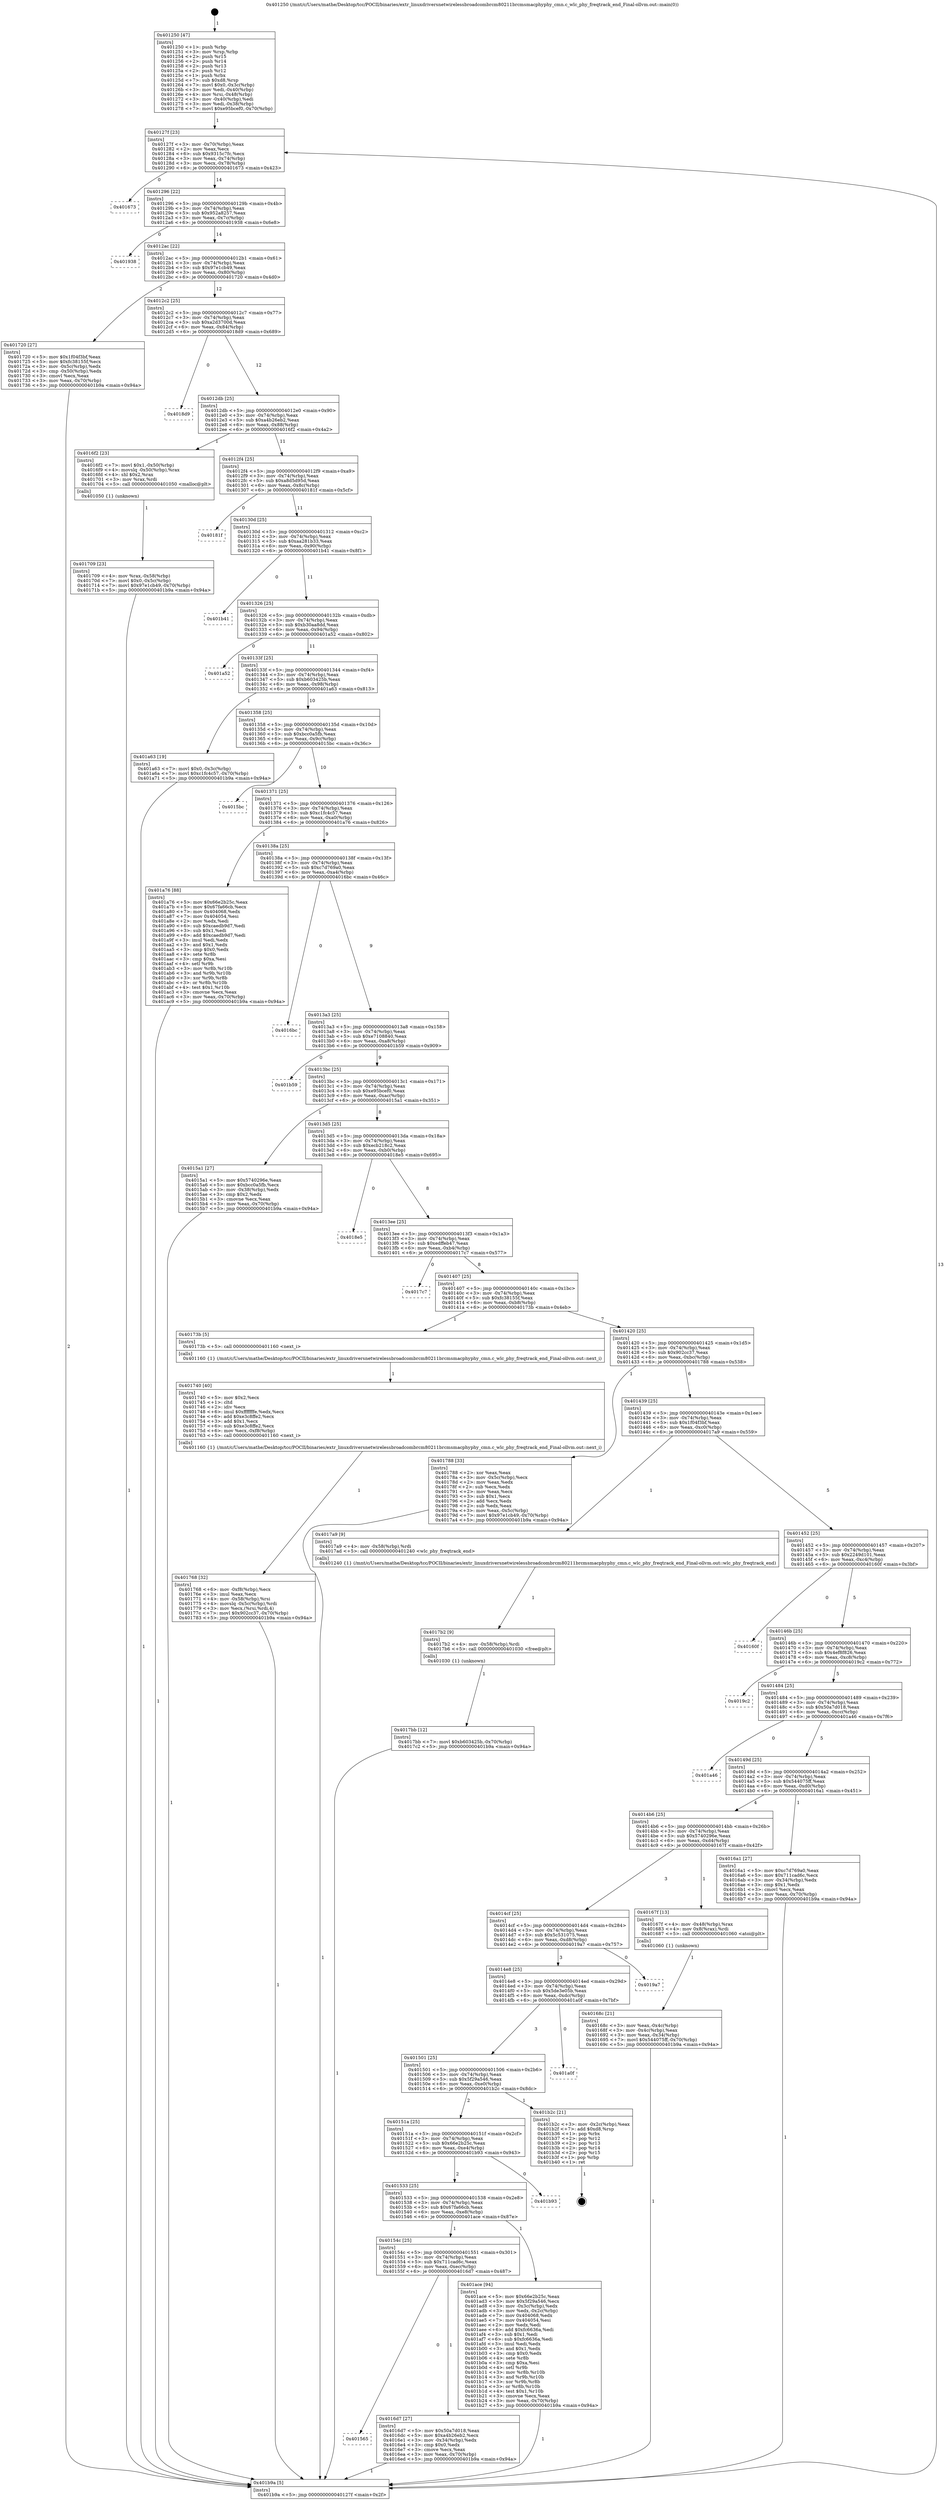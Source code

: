 digraph "0x401250" {
  label = "0x401250 (/mnt/c/Users/mathe/Desktop/tcc/POCII/binaries/extr_linuxdriversnetwirelessbroadcombrcm80211brcmsmacphyphy_cmn.c_wlc_phy_freqtrack_end_Final-ollvm.out::main(0))"
  labelloc = "t"
  node[shape=record]

  Entry [label="",width=0.3,height=0.3,shape=circle,fillcolor=black,style=filled]
  "0x40127f" [label="{
     0x40127f [23]\l
     | [instrs]\l
     &nbsp;&nbsp;0x40127f \<+3\>: mov -0x70(%rbp),%eax\l
     &nbsp;&nbsp;0x401282 \<+2\>: mov %eax,%ecx\l
     &nbsp;&nbsp;0x401284 \<+6\>: sub $0x9315c7fc,%ecx\l
     &nbsp;&nbsp;0x40128a \<+3\>: mov %eax,-0x74(%rbp)\l
     &nbsp;&nbsp;0x40128d \<+3\>: mov %ecx,-0x78(%rbp)\l
     &nbsp;&nbsp;0x401290 \<+6\>: je 0000000000401673 \<main+0x423\>\l
  }"]
  "0x401673" [label="{
     0x401673\l
  }", style=dashed]
  "0x401296" [label="{
     0x401296 [22]\l
     | [instrs]\l
     &nbsp;&nbsp;0x401296 \<+5\>: jmp 000000000040129b \<main+0x4b\>\l
     &nbsp;&nbsp;0x40129b \<+3\>: mov -0x74(%rbp),%eax\l
     &nbsp;&nbsp;0x40129e \<+5\>: sub $0x952a8257,%eax\l
     &nbsp;&nbsp;0x4012a3 \<+3\>: mov %eax,-0x7c(%rbp)\l
     &nbsp;&nbsp;0x4012a6 \<+6\>: je 0000000000401938 \<main+0x6e8\>\l
  }"]
  Exit [label="",width=0.3,height=0.3,shape=circle,fillcolor=black,style=filled,peripheries=2]
  "0x401938" [label="{
     0x401938\l
  }", style=dashed]
  "0x4012ac" [label="{
     0x4012ac [22]\l
     | [instrs]\l
     &nbsp;&nbsp;0x4012ac \<+5\>: jmp 00000000004012b1 \<main+0x61\>\l
     &nbsp;&nbsp;0x4012b1 \<+3\>: mov -0x74(%rbp),%eax\l
     &nbsp;&nbsp;0x4012b4 \<+5\>: sub $0x97e1cb49,%eax\l
     &nbsp;&nbsp;0x4012b9 \<+3\>: mov %eax,-0x80(%rbp)\l
     &nbsp;&nbsp;0x4012bc \<+6\>: je 0000000000401720 \<main+0x4d0\>\l
  }"]
  "0x4017bb" [label="{
     0x4017bb [12]\l
     | [instrs]\l
     &nbsp;&nbsp;0x4017bb \<+7\>: movl $0xb603425b,-0x70(%rbp)\l
     &nbsp;&nbsp;0x4017c2 \<+5\>: jmp 0000000000401b9a \<main+0x94a\>\l
  }"]
  "0x401720" [label="{
     0x401720 [27]\l
     | [instrs]\l
     &nbsp;&nbsp;0x401720 \<+5\>: mov $0x1f04f3bf,%eax\l
     &nbsp;&nbsp;0x401725 \<+5\>: mov $0xfc38155f,%ecx\l
     &nbsp;&nbsp;0x40172a \<+3\>: mov -0x5c(%rbp),%edx\l
     &nbsp;&nbsp;0x40172d \<+3\>: cmp -0x50(%rbp),%edx\l
     &nbsp;&nbsp;0x401730 \<+3\>: cmovl %ecx,%eax\l
     &nbsp;&nbsp;0x401733 \<+3\>: mov %eax,-0x70(%rbp)\l
     &nbsp;&nbsp;0x401736 \<+5\>: jmp 0000000000401b9a \<main+0x94a\>\l
  }"]
  "0x4012c2" [label="{
     0x4012c2 [25]\l
     | [instrs]\l
     &nbsp;&nbsp;0x4012c2 \<+5\>: jmp 00000000004012c7 \<main+0x77\>\l
     &nbsp;&nbsp;0x4012c7 \<+3\>: mov -0x74(%rbp),%eax\l
     &nbsp;&nbsp;0x4012ca \<+5\>: sub $0xa2d3700d,%eax\l
     &nbsp;&nbsp;0x4012cf \<+6\>: mov %eax,-0x84(%rbp)\l
     &nbsp;&nbsp;0x4012d5 \<+6\>: je 00000000004018d9 \<main+0x689\>\l
  }"]
  "0x4017b2" [label="{
     0x4017b2 [9]\l
     | [instrs]\l
     &nbsp;&nbsp;0x4017b2 \<+4\>: mov -0x58(%rbp),%rdi\l
     &nbsp;&nbsp;0x4017b6 \<+5\>: call 0000000000401030 \<free@plt\>\l
     | [calls]\l
     &nbsp;&nbsp;0x401030 \{1\} (unknown)\l
  }"]
  "0x4018d9" [label="{
     0x4018d9\l
  }", style=dashed]
  "0x4012db" [label="{
     0x4012db [25]\l
     | [instrs]\l
     &nbsp;&nbsp;0x4012db \<+5\>: jmp 00000000004012e0 \<main+0x90\>\l
     &nbsp;&nbsp;0x4012e0 \<+3\>: mov -0x74(%rbp),%eax\l
     &nbsp;&nbsp;0x4012e3 \<+5\>: sub $0xa4b26eb2,%eax\l
     &nbsp;&nbsp;0x4012e8 \<+6\>: mov %eax,-0x88(%rbp)\l
     &nbsp;&nbsp;0x4012ee \<+6\>: je 00000000004016f2 \<main+0x4a2\>\l
  }"]
  "0x401768" [label="{
     0x401768 [32]\l
     | [instrs]\l
     &nbsp;&nbsp;0x401768 \<+6\>: mov -0xf8(%rbp),%ecx\l
     &nbsp;&nbsp;0x40176e \<+3\>: imul %eax,%ecx\l
     &nbsp;&nbsp;0x401771 \<+4\>: mov -0x58(%rbp),%rsi\l
     &nbsp;&nbsp;0x401775 \<+4\>: movslq -0x5c(%rbp),%rdi\l
     &nbsp;&nbsp;0x401779 \<+3\>: mov %ecx,(%rsi,%rdi,4)\l
     &nbsp;&nbsp;0x40177c \<+7\>: movl $0x902cc37,-0x70(%rbp)\l
     &nbsp;&nbsp;0x401783 \<+5\>: jmp 0000000000401b9a \<main+0x94a\>\l
  }"]
  "0x4016f2" [label="{
     0x4016f2 [23]\l
     | [instrs]\l
     &nbsp;&nbsp;0x4016f2 \<+7\>: movl $0x1,-0x50(%rbp)\l
     &nbsp;&nbsp;0x4016f9 \<+4\>: movslq -0x50(%rbp),%rax\l
     &nbsp;&nbsp;0x4016fd \<+4\>: shl $0x2,%rax\l
     &nbsp;&nbsp;0x401701 \<+3\>: mov %rax,%rdi\l
     &nbsp;&nbsp;0x401704 \<+5\>: call 0000000000401050 \<malloc@plt\>\l
     | [calls]\l
     &nbsp;&nbsp;0x401050 \{1\} (unknown)\l
  }"]
  "0x4012f4" [label="{
     0x4012f4 [25]\l
     | [instrs]\l
     &nbsp;&nbsp;0x4012f4 \<+5\>: jmp 00000000004012f9 \<main+0xa9\>\l
     &nbsp;&nbsp;0x4012f9 \<+3\>: mov -0x74(%rbp),%eax\l
     &nbsp;&nbsp;0x4012fc \<+5\>: sub $0xa8d5d95d,%eax\l
     &nbsp;&nbsp;0x401301 \<+6\>: mov %eax,-0x8c(%rbp)\l
     &nbsp;&nbsp;0x401307 \<+6\>: je 000000000040181f \<main+0x5cf\>\l
  }"]
  "0x401740" [label="{
     0x401740 [40]\l
     | [instrs]\l
     &nbsp;&nbsp;0x401740 \<+5\>: mov $0x2,%ecx\l
     &nbsp;&nbsp;0x401745 \<+1\>: cltd\l
     &nbsp;&nbsp;0x401746 \<+2\>: idiv %ecx\l
     &nbsp;&nbsp;0x401748 \<+6\>: imul $0xfffffffe,%edx,%ecx\l
     &nbsp;&nbsp;0x40174e \<+6\>: add $0xe3c8ffe2,%ecx\l
     &nbsp;&nbsp;0x401754 \<+3\>: add $0x1,%ecx\l
     &nbsp;&nbsp;0x401757 \<+6\>: sub $0xe3c8ffe2,%ecx\l
     &nbsp;&nbsp;0x40175d \<+6\>: mov %ecx,-0xf8(%rbp)\l
     &nbsp;&nbsp;0x401763 \<+5\>: call 0000000000401160 \<next_i\>\l
     | [calls]\l
     &nbsp;&nbsp;0x401160 \{1\} (/mnt/c/Users/mathe/Desktop/tcc/POCII/binaries/extr_linuxdriversnetwirelessbroadcombrcm80211brcmsmacphyphy_cmn.c_wlc_phy_freqtrack_end_Final-ollvm.out::next_i)\l
  }"]
  "0x40181f" [label="{
     0x40181f\l
  }", style=dashed]
  "0x40130d" [label="{
     0x40130d [25]\l
     | [instrs]\l
     &nbsp;&nbsp;0x40130d \<+5\>: jmp 0000000000401312 \<main+0xc2\>\l
     &nbsp;&nbsp;0x401312 \<+3\>: mov -0x74(%rbp),%eax\l
     &nbsp;&nbsp;0x401315 \<+5\>: sub $0xaa281b33,%eax\l
     &nbsp;&nbsp;0x40131a \<+6\>: mov %eax,-0x90(%rbp)\l
     &nbsp;&nbsp;0x401320 \<+6\>: je 0000000000401b41 \<main+0x8f1\>\l
  }"]
  "0x401709" [label="{
     0x401709 [23]\l
     | [instrs]\l
     &nbsp;&nbsp;0x401709 \<+4\>: mov %rax,-0x58(%rbp)\l
     &nbsp;&nbsp;0x40170d \<+7\>: movl $0x0,-0x5c(%rbp)\l
     &nbsp;&nbsp;0x401714 \<+7\>: movl $0x97e1cb49,-0x70(%rbp)\l
     &nbsp;&nbsp;0x40171b \<+5\>: jmp 0000000000401b9a \<main+0x94a\>\l
  }"]
  "0x401b41" [label="{
     0x401b41\l
  }", style=dashed]
  "0x401326" [label="{
     0x401326 [25]\l
     | [instrs]\l
     &nbsp;&nbsp;0x401326 \<+5\>: jmp 000000000040132b \<main+0xdb\>\l
     &nbsp;&nbsp;0x40132b \<+3\>: mov -0x74(%rbp),%eax\l
     &nbsp;&nbsp;0x40132e \<+5\>: sub $0xb30aa8dd,%eax\l
     &nbsp;&nbsp;0x401333 \<+6\>: mov %eax,-0x94(%rbp)\l
     &nbsp;&nbsp;0x401339 \<+6\>: je 0000000000401a52 \<main+0x802\>\l
  }"]
  "0x401565" [label="{
     0x401565\l
  }", style=dashed]
  "0x401a52" [label="{
     0x401a52\l
  }", style=dashed]
  "0x40133f" [label="{
     0x40133f [25]\l
     | [instrs]\l
     &nbsp;&nbsp;0x40133f \<+5\>: jmp 0000000000401344 \<main+0xf4\>\l
     &nbsp;&nbsp;0x401344 \<+3\>: mov -0x74(%rbp),%eax\l
     &nbsp;&nbsp;0x401347 \<+5\>: sub $0xb603425b,%eax\l
     &nbsp;&nbsp;0x40134c \<+6\>: mov %eax,-0x98(%rbp)\l
     &nbsp;&nbsp;0x401352 \<+6\>: je 0000000000401a63 \<main+0x813\>\l
  }"]
  "0x4016d7" [label="{
     0x4016d7 [27]\l
     | [instrs]\l
     &nbsp;&nbsp;0x4016d7 \<+5\>: mov $0x50a7d018,%eax\l
     &nbsp;&nbsp;0x4016dc \<+5\>: mov $0xa4b26eb2,%ecx\l
     &nbsp;&nbsp;0x4016e1 \<+3\>: mov -0x34(%rbp),%edx\l
     &nbsp;&nbsp;0x4016e4 \<+3\>: cmp $0x0,%edx\l
     &nbsp;&nbsp;0x4016e7 \<+3\>: cmove %ecx,%eax\l
     &nbsp;&nbsp;0x4016ea \<+3\>: mov %eax,-0x70(%rbp)\l
     &nbsp;&nbsp;0x4016ed \<+5\>: jmp 0000000000401b9a \<main+0x94a\>\l
  }"]
  "0x401a63" [label="{
     0x401a63 [19]\l
     | [instrs]\l
     &nbsp;&nbsp;0x401a63 \<+7\>: movl $0x0,-0x3c(%rbp)\l
     &nbsp;&nbsp;0x401a6a \<+7\>: movl $0xc1fc4c57,-0x70(%rbp)\l
     &nbsp;&nbsp;0x401a71 \<+5\>: jmp 0000000000401b9a \<main+0x94a\>\l
  }"]
  "0x401358" [label="{
     0x401358 [25]\l
     | [instrs]\l
     &nbsp;&nbsp;0x401358 \<+5\>: jmp 000000000040135d \<main+0x10d\>\l
     &nbsp;&nbsp;0x40135d \<+3\>: mov -0x74(%rbp),%eax\l
     &nbsp;&nbsp;0x401360 \<+5\>: sub $0xbcc0a5fb,%eax\l
     &nbsp;&nbsp;0x401365 \<+6\>: mov %eax,-0x9c(%rbp)\l
     &nbsp;&nbsp;0x40136b \<+6\>: je 00000000004015bc \<main+0x36c\>\l
  }"]
  "0x40154c" [label="{
     0x40154c [25]\l
     | [instrs]\l
     &nbsp;&nbsp;0x40154c \<+5\>: jmp 0000000000401551 \<main+0x301\>\l
     &nbsp;&nbsp;0x401551 \<+3\>: mov -0x74(%rbp),%eax\l
     &nbsp;&nbsp;0x401554 \<+5\>: sub $0x711cad6c,%eax\l
     &nbsp;&nbsp;0x401559 \<+6\>: mov %eax,-0xec(%rbp)\l
     &nbsp;&nbsp;0x40155f \<+6\>: je 00000000004016d7 \<main+0x487\>\l
  }"]
  "0x4015bc" [label="{
     0x4015bc\l
  }", style=dashed]
  "0x401371" [label="{
     0x401371 [25]\l
     | [instrs]\l
     &nbsp;&nbsp;0x401371 \<+5\>: jmp 0000000000401376 \<main+0x126\>\l
     &nbsp;&nbsp;0x401376 \<+3\>: mov -0x74(%rbp),%eax\l
     &nbsp;&nbsp;0x401379 \<+5\>: sub $0xc1fc4c57,%eax\l
     &nbsp;&nbsp;0x40137e \<+6\>: mov %eax,-0xa0(%rbp)\l
     &nbsp;&nbsp;0x401384 \<+6\>: je 0000000000401a76 \<main+0x826\>\l
  }"]
  "0x401ace" [label="{
     0x401ace [94]\l
     | [instrs]\l
     &nbsp;&nbsp;0x401ace \<+5\>: mov $0x66e2b25c,%eax\l
     &nbsp;&nbsp;0x401ad3 \<+5\>: mov $0x5f29a546,%ecx\l
     &nbsp;&nbsp;0x401ad8 \<+3\>: mov -0x3c(%rbp),%edx\l
     &nbsp;&nbsp;0x401adb \<+3\>: mov %edx,-0x2c(%rbp)\l
     &nbsp;&nbsp;0x401ade \<+7\>: mov 0x404068,%edx\l
     &nbsp;&nbsp;0x401ae5 \<+7\>: mov 0x404054,%esi\l
     &nbsp;&nbsp;0x401aec \<+2\>: mov %edx,%edi\l
     &nbsp;&nbsp;0x401aee \<+6\>: add $0xfc6636a,%edi\l
     &nbsp;&nbsp;0x401af4 \<+3\>: sub $0x1,%edi\l
     &nbsp;&nbsp;0x401af7 \<+6\>: sub $0xfc6636a,%edi\l
     &nbsp;&nbsp;0x401afd \<+3\>: imul %edi,%edx\l
     &nbsp;&nbsp;0x401b00 \<+3\>: and $0x1,%edx\l
     &nbsp;&nbsp;0x401b03 \<+3\>: cmp $0x0,%edx\l
     &nbsp;&nbsp;0x401b06 \<+4\>: sete %r8b\l
     &nbsp;&nbsp;0x401b0a \<+3\>: cmp $0xa,%esi\l
     &nbsp;&nbsp;0x401b0d \<+4\>: setl %r9b\l
     &nbsp;&nbsp;0x401b11 \<+3\>: mov %r8b,%r10b\l
     &nbsp;&nbsp;0x401b14 \<+3\>: and %r9b,%r10b\l
     &nbsp;&nbsp;0x401b17 \<+3\>: xor %r9b,%r8b\l
     &nbsp;&nbsp;0x401b1a \<+3\>: or %r8b,%r10b\l
     &nbsp;&nbsp;0x401b1d \<+4\>: test $0x1,%r10b\l
     &nbsp;&nbsp;0x401b21 \<+3\>: cmovne %ecx,%eax\l
     &nbsp;&nbsp;0x401b24 \<+3\>: mov %eax,-0x70(%rbp)\l
     &nbsp;&nbsp;0x401b27 \<+5\>: jmp 0000000000401b9a \<main+0x94a\>\l
  }"]
  "0x401a76" [label="{
     0x401a76 [88]\l
     | [instrs]\l
     &nbsp;&nbsp;0x401a76 \<+5\>: mov $0x66e2b25c,%eax\l
     &nbsp;&nbsp;0x401a7b \<+5\>: mov $0x67fa66cb,%ecx\l
     &nbsp;&nbsp;0x401a80 \<+7\>: mov 0x404068,%edx\l
     &nbsp;&nbsp;0x401a87 \<+7\>: mov 0x404054,%esi\l
     &nbsp;&nbsp;0x401a8e \<+2\>: mov %edx,%edi\l
     &nbsp;&nbsp;0x401a90 \<+6\>: sub $0xcaedb9d7,%edi\l
     &nbsp;&nbsp;0x401a96 \<+3\>: sub $0x1,%edi\l
     &nbsp;&nbsp;0x401a99 \<+6\>: add $0xcaedb9d7,%edi\l
     &nbsp;&nbsp;0x401a9f \<+3\>: imul %edi,%edx\l
     &nbsp;&nbsp;0x401aa2 \<+3\>: and $0x1,%edx\l
     &nbsp;&nbsp;0x401aa5 \<+3\>: cmp $0x0,%edx\l
     &nbsp;&nbsp;0x401aa8 \<+4\>: sete %r8b\l
     &nbsp;&nbsp;0x401aac \<+3\>: cmp $0xa,%esi\l
     &nbsp;&nbsp;0x401aaf \<+4\>: setl %r9b\l
     &nbsp;&nbsp;0x401ab3 \<+3\>: mov %r8b,%r10b\l
     &nbsp;&nbsp;0x401ab6 \<+3\>: and %r9b,%r10b\l
     &nbsp;&nbsp;0x401ab9 \<+3\>: xor %r9b,%r8b\l
     &nbsp;&nbsp;0x401abc \<+3\>: or %r8b,%r10b\l
     &nbsp;&nbsp;0x401abf \<+4\>: test $0x1,%r10b\l
     &nbsp;&nbsp;0x401ac3 \<+3\>: cmovne %ecx,%eax\l
     &nbsp;&nbsp;0x401ac6 \<+3\>: mov %eax,-0x70(%rbp)\l
     &nbsp;&nbsp;0x401ac9 \<+5\>: jmp 0000000000401b9a \<main+0x94a\>\l
  }"]
  "0x40138a" [label="{
     0x40138a [25]\l
     | [instrs]\l
     &nbsp;&nbsp;0x40138a \<+5\>: jmp 000000000040138f \<main+0x13f\>\l
     &nbsp;&nbsp;0x40138f \<+3\>: mov -0x74(%rbp),%eax\l
     &nbsp;&nbsp;0x401392 \<+5\>: sub $0xc7d769a0,%eax\l
     &nbsp;&nbsp;0x401397 \<+6\>: mov %eax,-0xa4(%rbp)\l
     &nbsp;&nbsp;0x40139d \<+6\>: je 00000000004016bc \<main+0x46c\>\l
  }"]
  "0x401533" [label="{
     0x401533 [25]\l
     | [instrs]\l
     &nbsp;&nbsp;0x401533 \<+5\>: jmp 0000000000401538 \<main+0x2e8\>\l
     &nbsp;&nbsp;0x401538 \<+3\>: mov -0x74(%rbp),%eax\l
     &nbsp;&nbsp;0x40153b \<+5\>: sub $0x67fa66cb,%eax\l
     &nbsp;&nbsp;0x401540 \<+6\>: mov %eax,-0xe8(%rbp)\l
     &nbsp;&nbsp;0x401546 \<+6\>: je 0000000000401ace \<main+0x87e\>\l
  }"]
  "0x4016bc" [label="{
     0x4016bc\l
  }", style=dashed]
  "0x4013a3" [label="{
     0x4013a3 [25]\l
     | [instrs]\l
     &nbsp;&nbsp;0x4013a3 \<+5\>: jmp 00000000004013a8 \<main+0x158\>\l
     &nbsp;&nbsp;0x4013a8 \<+3\>: mov -0x74(%rbp),%eax\l
     &nbsp;&nbsp;0x4013ab \<+5\>: sub $0xe7108840,%eax\l
     &nbsp;&nbsp;0x4013b0 \<+6\>: mov %eax,-0xa8(%rbp)\l
     &nbsp;&nbsp;0x4013b6 \<+6\>: je 0000000000401b59 \<main+0x909\>\l
  }"]
  "0x401b93" [label="{
     0x401b93\l
  }", style=dashed]
  "0x401b59" [label="{
     0x401b59\l
  }", style=dashed]
  "0x4013bc" [label="{
     0x4013bc [25]\l
     | [instrs]\l
     &nbsp;&nbsp;0x4013bc \<+5\>: jmp 00000000004013c1 \<main+0x171\>\l
     &nbsp;&nbsp;0x4013c1 \<+3\>: mov -0x74(%rbp),%eax\l
     &nbsp;&nbsp;0x4013c4 \<+5\>: sub $0xe95bcef0,%eax\l
     &nbsp;&nbsp;0x4013c9 \<+6\>: mov %eax,-0xac(%rbp)\l
     &nbsp;&nbsp;0x4013cf \<+6\>: je 00000000004015a1 \<main+0x351\>\l
  }"]
  "0x40151a" [label="{
     0x40151a [25]\l
     | [instrs]\l
     &nbsp;&nbsp;0x40151a \<+5\>: jmp 000000000040151f \<main+0x2cf\>\l
     &nbsp;&nbsp;0x40151f \<+3\>: mov -0x74(%rbp),%eax\l
     &nbsp;&nbsp;0x401522 \<+5\>: sub $0x66e2b25c,%eax\l
     &nbsp;&nbsp;0x401527 \<+6\>: mov %eax,-0xe4(%rbp)\l
     &nbsp;&nbsp;0x40152d \<+6\>: je 0000000000401b93 \<main+0x943\>\l
  }"]
  "0x4015a1" [label="{
     0x4015a1 [27]\l
     | [instrs]\l
     &nbsp;&nbsp;0x4015a1 \<+5\>: mov $0x5740296e,%eax\l
     &nbsp;&nbsp;0x4015a6 \<+5\>: mov $0xbcc0a5fb,%ecx\l
     &nbsp;&nbsp;0x4015ab \<+3\>: mov -0x38(%rbp),%edx\l
     &nbsp;&nbsp;0x4015ae \<+3\>: cmp $0x2,%edx\l
     &nbsp;&nbsp;0x4015b1 \<+3\>: cmovne %ecx,%eax\l
     &nbsp;&nbsp;0x4015b4 \<+3\>: mov %eax,-0x70(%rbp)\l
     &nbsp;&nbsp;0x4015b7 \<+5\>: jmp 0000000000401b9a \<main+0x94a\>\l
  }"]
  "0x4013d5" [label="{
     0x4013d5 [25]\l
     | [instrs]\l
     &nbsp;&nbsp;0x4013d5 \<+5\>: jmp 00000000004013da \<main+0x18a\>\l
     &nbsp;&nbsp;0x4013da \<+3\>: mov -0x74(%rbp),%eax\l
     &nbsp;&nbsp;0x4013dd \<+5\>: sub $0xecb218c2,%eax\l
     &nbsp;&nbsp;0x4013e2 \<+6\>: mov %eax,-0xb0(%rbp)\l
     &nbsp;&nbsp;0x4013e8 \<+6\>: je 00000000004018e5 \<main+0x695\>\l
  }"]
  "0x401b9a" [label="{
     0x401b9a [5]\l
     | [instrs]\l
     &nbsp;&nbsp;0x401b9a \<+5\>: jmp 000000000040127f \<main+0x2f\>\l
  }"]
  "0x401250" [label="{
     0x401250 [47]\l
     | [instrs]\l
     &nbsp;&nbsp;0x401250 \<+1\>: push %rbp\l
     &nbsp;&nbsp;0x401251 \<+3\>: mov %rsp,%rbp\l
     &nbsp;&nbsp;0x401254 \<+2\>: push %r15\l
     &nbsp;&nbsp;0x401256 \<+2\>: push %r14\l
     &nbsp;&nbsp;0x401258 \<+2\>: push %r13\l
     &nbsp;&nbsp;0x40125a \<+2\>: push %r12\l
     &nbsp;&nbsp;0x40125c \<+1\>: push %rbx\l
     &nbsp;&nbsp;0x40125d \<+7\>: sub $0xd8,%rsp\l
     &nbsp;&nbsp;0x401264 \<+7\>: movl $0x0,-0x3c(%rbp)\l
     &nbsp;&nbsp;0x40126b \<+3\>: mov %edi,-0x40(%rbp)\l
     &nbsp;&nbsp;0x40126e \<+4\>: mov %rsi,-0x48(%rbp)\l
     &nbsp;&nbsp;0x401272 \<+3\>: mov -0x40(%rbp),%edi\l
     &nbsp;&nbsp;0x401275 \<+3\>: mov %edi,-0x38(%rbp)\l
     &nbsp;&nbsp;0x401278 \<+7\>: movl $0xe95bcef0,-0x70(%rbp)\l
  }"]
  "0x401b2c" [label="{
     0x401b2c [21]\l
     | [instrs]\l
     &nbsp;&nbsp;0x401b2c \<+3\>: mov -0x2c(%rbp),%eax\l
     &nbsp;&nbsp;0x401b2f \<+7\>: add $0xd8,%rsp\l
     &nbsp;&nbsp;0x401b36 \<+1\>: pop %rbx\l
     &nbsp;&nbsp;0x401b37 \<+2\>: pop %r12\l
     &nbsp;&nbsp;0x401b39 \<+2\>: pop %r13\l
     &nbsp;&nbsp;0x401b3b \<+2\>: pop %r14\l
     &nbsp;&nbsp;0x401b3d \<+2\>: pop %r15\l
     &nbsp;&nbsp;0x401b3f \<+1\>: pop %rbp\l
     &nbsp;&nbsp;0x401b40 \<+1\>: ret\l
  }"]
  "0x4018e5" [label="{
     0x4018e5\l
  }", style=dashed]
  "0x4013ee" [label="{
     0x4013ee [25]\l
     | [instrs]\l
     &nbsp;&nbsp;0x4013ee \<+5\>: jmp 00000000004013f3 \<main+0x1a3\>\l
     &nbsp;&nbsp;0x4013f3 \<+3\>: mov -0x74(%rbp),%eax\l
     &nbsp;&nbsp;0x4013f6 \<+5\>: sub $0xedffeb47,%eax\l
     &nbsp;&nbsp;0x4013fb \<+6\>: mov %eax,-0xb4(%rbp)\l
     &nbsp;&nbsp;0x401401 \<+6\>: je 00000000004017c7 \<main+0x577\>\l
  }"]
  "0x401501" [label="{
     0x401501 [25]\l
     | [instrs]\l
     &nbsp;&nbsp;0x401501 \<+5\>: jmp 0000000000401506 \<main+0x2b6\>\l
     &nbsp;&nbsp;0x401506 \<+3\>: mov -0x74(%rbp),%eax\l
     &nbsp;&nbsp;0x401509 \<+5\>: sub $0x5f29a546,%eax\l
     &nbsp;&nbsp;0x40150e \<+6\>: mov %eax,-0xe0(%rbp)\l
     &nbsp;&nbsp;0x401514 \<+6\>: je 0000000000401b2c \<main+0x8dc\>\l
  }"]
  "0x4017c7" [label="{
     0x4017c7\l
  }", style=dashed]
  "0x401407" [label="{
     0x401407 [25]\l
     | [instrs]\l
     &nbsp;&nbsp;0x401407 \<+5\>: jmp 000000000040140c \<main+0x1bc\>\l
     &nbsp;&nbsp;0x40140c \<+3\>: mov -0x74(%rbp),%eax\l
     &nbsp;&nbsp;0x40140f \<+5\>: sub $0xfc38155f,%eax\l
     &nbsp;&nbsp;0x401414 \<+6\>: mov %eax,-0xb8(%rbp)\l
     &nbsp;&nbsp;0x40141a \<+6\>: je 000000000040173b \<main+0x4eb\>\l
  }"]
  "0x401a0f" [label="{
     0x401a0f\l
  }", style=dashed]
  "0x40173b" [label="{
     0x40173b [5]\l
     | [instrs]\l
     &nbsp;&nbsp;0x40173b \<+5\>: call 0000000000401160 \<next_i\>\l
     | [calls]\l
     &nbsp;&nbsp;0x401160 \{1\} (/mnt/c/Users/mathe/Desktop/tcc/POCII/binaries/extr_linuxdriversnetwirelessbroadcombrcm80211brcmsmacphyphy_cmn.c_wlc_phy_freqtrack_end_Final-ollvm.out::next_i)\l
  }"]
  "0x401420" [label="{
     0x401420 [25]\l
     | [instrs]\l
     &nbsp;&nbsp;0x401420 \<+5\>: jmp 0000000000401425 \<main+0x1d5\>\l
     &nbsp;&nbsp;0x401425 \<+3\>: mov -0x74(%rbp),%eax\l
     &nbsp;&nbsp;0x401428 \<+5\>: sub $0x902cc37,%eax\l
     &nbsp;&nbsp;0x40142d \<+6\>: mov %eax,-0xbc(%rbp)\l
     &nbsp;&nbsp;0x401433 \<+6\>: je 0000000000401788 \<main+0x538\>\l
  }"]
  "0x4014e8" [label="{
     0x4014e8 [25]\l
     | [instrs]\l
     &nbsp;&nbsp;0x4014e8 \<+5\>: jmp 00000000004014ed \<main+0x29d\>\l
     &nbsp;&nbsp;0x4014ed \<+3\>: mov -0x74(%rbp),%eax\l
     &nbsp;&nbsp;0x4014f0 \<+5\>: sub $0x5de3e05b,%eax\l
     &nbsp;&nbsp;0x4014f5 \<+6\>: mov %eax,-0xdc(%rbp)\l
     &nbsp;&nbsp;0x4014fb \<+6\>: je 0000000000401a0f \<main+0x7bf\>\l
  }"]
  "0x401788" [label="{
     0x401788 [33]\l
     | [instrs]\l
     &nbsp;&nbsp;0x401788 \<+2\>: xor %eax,%eax\l
     &nbsp;&nbsp;0x40178a \<+3\>: mov -0x5c(%rbp),%ecx\l
     &nbsp;&nbsp;0x40178d \<+2\>: mov %eax,%edx\l
     &nbsp;&nbsp;0x40178f \<+2\>: sub %ecx,%edx\l
     &nbsp;&nbsp;0x401791 \<+2\>: mov %eax,%ecx\l
     &nbsp;&nbsp;0x401793 \<+3\>: sub $0x1,%ecx\l
     &nbsp;&nbsp;0x401796 \<+2\>: add %ecx,%edx\l
     &nbsp;&nbsp;0x401798 \<+2\>: sub %edx,%eax\l
     &nbsp;&nbsp;0x40179a \<+3\>: mov %eax,-0x5c(%rbp)\l
     &nbsp;&nbsp;0x40179d \<+7\>: movl $0x97e1cb49,-0x70(%rbp)\l
     &nbsp;&nbsp;0x4017a4 \<+5\>: jmp 0000000000401b9a \<main+0x94a\>\l
  }"]
  "0x401439" [label="{
     0x401439 [25]\l
     | [instrs]\l
     &nbsp;&nbsp;0x401439 \<+5\>: jmp 000000000040143e \<main+0x1ee\>\l
     &nbsp;&nbsp;0x40143e \<+3\>: mov -0x74(%rbp),%eax\l
     &nbsp;&nbsp;0x401441 \<+5\>: sub $0x1f04f3bf,%eax\l
     &nbsp;&nbsp;0x401446 \<+6\>: mov %eax,-0xc0(%rbp)\l
     &nbsp;&nbsp;0x40144c \<+6\>: je 00000000004017a9 \<main+0x559\>\l
  }"]
  "0x4019a7" [label="{
     0x4019a7\l
  }", style=dashed]
  "0x4017a9" [label="{
     0x4017a9 [9]\l
     | [instrs]\l
     &nbsp;&nbsp;0x4017a9 \<+4\>: mov -0x58(%rbp),%rdi\l
     &nbsp;&nbsp;0x4017ad \<+5\>: call 0000000000401240 \<wlc_phy_freqtrack_end\>\l
     | [calls]\l
     &nbsp;&nbsp;0x401240 \{1\} (/mnt/c/Users/mathe/Desktop/tcc/POCII/binaries/extr_linuxdriversnetwirelessbroadcombrcm80211brcmsmacphyphy_cmn.c_wlc_phy_freqtrack_end_Final-ollvm.out::wlc_phy_freqtrack_end)\l
  }"]
  "0x401452" [label="{
     0x401452 [25]\l
     | [instrs]\l
     &nbsp;&nbsp;0x401452 \<+5\>: jmp 0000000000401457 \<main+0x207\>\l
     &nbsp;&nbsp;0x401457 \<+3\>: mov -0x74(%rbp),%eax\l
     &nbsp;&nbsp;0x40145a \<+5\>: sub $0x2249d101,%eax\l
     &nbsp;&nbsp;0x40145f \<+6\>: mov %eax,-0xc4(%rbp)\l
     &nbsp;&nbsp;0x401465 \<+6\>: je 000000000040160f \<main+0x3bf\>\l
  }"]
  "0x40168c" [label="{
     0x40168c [21]\l
     | [instrs]\l
     &nbsp;&nbsp;0x40168c \<+3\>: mov %eax,-0x4c(%rbp)\l
     &nbsp;&nbsp;0x40168f \<+3\>: mov -0x4c(%rbp),%eax\l
     &nbsp;&nbsp;0x401692 \<+3\>: mov %eax,-0x34(%rbp)\l
     &nbsp;&nbsp;0x401695 \<+7\>: movl $0x544075ff,-0x70(%rbp)\l
     &nbsp;&nbsp;0x40169c \<+5\>: jmp 0000000000401b9a \<main+0x94a\>\l
  }"]
  "0x40160f" [label="{
     0x40160f\l
  }", style=dashed]
  "0x40146b" [label="{
     0x40146b [25]\l
     | [instrs]\l
     &nbsp;&nbsp;0x40146b \<+5\>: jmp 0000000000401470 \<main+0x220\>\l
     &nbsp;&nbsp;0x401470 \<+3\>: mov -0x74(%rbp),%eax\l
     &nbsp;&nbsp;0x401473 \<+5\>: sub $0x4ef8f826,%eax\l
     &nbsp;&nbsp;0x401478 \<+6\>: mov %eax,-0xc8(%rbp)\l
     &nbsp;&nbsp;0x40147e \<+6\>: je 00000000004019c2 \<main+0x772\>\l
  }"]
  "0x4014cf" [label="{
     0x4014cf [25]\l
     | [instrs]\l
     &nbsp;&nbsp;0x4014cf \<+5\>: jmp 00000000004014d4 \<main+0x284\>\l
     &nbsp;&nbsp;0x4014d4 \<+3\>: mov -0x74(%rbp),%eax\l
     &nbsp;&nbsp;0x4014d7 \<+5\>: sub $0x5c531075,%eax\l
     &nbsp;&nbsp;0x4014dc \<+6\>: mov %eax,-0xd8(%rbp)\l
     &nbsp;&nbsp;0x4014e2 \<+6\>: je 00000000004019a7 \<main+0x757\>\l
  }"]
  "0x4019c2" [label="{
     0x4019c2\l
  }", style=dashed]
  "0x401484" [label="{
     0x401484 [25]\l
     | [instrs]\l
     &nbsp;&nbsp;0x401484 \<+5\>: jmp 0000000000401489 \<main+0x239\>\l
     &nbsp;&nbsp;0x401489 \<+3\>: mov -0x74(%rbp),%eax\l
     &nbsp;&nbsp;0x40148c \<+5\>: sub $0x50a7d018,%eax\l
     &nbsp;&nbsp;0x401491 \<+6\>: mov %eax,-0xcc(%rbp)\l
     &nbsp;&nbsp;0x401497 \<+6\>: je 0000000000401a46 \<main+0x7f6\>\l
  }"]
  "0x40167f" [label="{
     0x40167f [13]\l
     | [instrs]\l
     &nbsp;&nbsp;0x40167f \<+4\>: mov -0x48(%rbp),%rax\l
     &nbsp;&nbsp;0x401683 \<+4\>: mov 0x8(%rax),%rdi\l
     &nbsp;&nbsp;0x401687 \<+5\>: call 0000000000401060 \<atoi@plt\>\l
     | [calls]\l
     &nbsp;&nbsp;0x401060 \{1\} (unknown)\l
  }"]
  "0x401a46" [label="{
     0x401a46\l
  }", style=dashed]
  "0x40149d" [label="{
     0x40149d [25]\l
     | [instrs]\l
     &nbsp;&nbsp;0x40149d \<+5\>: jmp 00000000004014a2 \<main+0x252\>\l
     &nbsp;&nbsp;0x4014a2 \<+3\>: mov -0x74(%rbp),%eax\l
     &nbsp;&nbsp;0x4014a5 \<+5\>: sub $0x544075ff,%eax\l
     &nbsp;&nbsp;0x4014aa \<+6\>: mov %eax,-0xd0(%rbp)\l
     &nbsp;&nbsp;0x4014b0 \<+6\>: je 00000000004016a1 \<main+0x451\>\l
  }"]
  "0x4014b6" [label="{
     0x4014b6 [25]\l
     | [instrs]\l
     &nbsp;&nbsp;0x4014b6 \<+5\>: jmp 00000000004014bb \<main+0x26b\>\l
     &nbsp;&nbsp;0x4014bb \<+3\>: mov -0x74(%rbp),%eax\l
     &nbsp;&nbsp;0x4014be \<+5\>: sub $0x5740296e,%eax\l
     &nbsp;&nbsp;0x4014c3 \<+6\>: mov %eax,-0xd4(%rbp)\l
     &nbsp;&nbsp;0x4014c9 \<+6\>: je 000000000040167f \<main+0x42f\>\l
  }"]
  "0x4016a1" [label="{
     0x4016a1 [27]\l
     | [instrs]\l
     &nbsp;&nbsp;0x4016a1 \<+5\>: mov $0xc7d769a0,%eax\l
     &nbsp;&nbsp;0x4016a6 \<+5\>: mov $0x711cad6c,%ecx\l
     &nbsp;&nbsp;0x4016ab \<+3\>: mov -0x34(%rbp),%edx\l
     &nbsp;&nbsp;0x4016ae \<+3\>: cmp $0x1,%edx\l
     &nbsp;&nbsp;0x4016b1 \<+3\>: cmovl %ecx,%eax\l
     &nbsp;&nbsp;0x4016b4 \<+3\>: mov %eax,-0x70(%rbp)\l
     &nbsp;&nbsp;0x4016b7 \<+5\>: jmp 0000000000401b9a \<main+0x94a\>\l
  }"]
  Entry -> "0x401250" [label=" 1"]
  "0x40127f" -> "0x401673" [label=" 0"]
  "0x40127f" -> "0x401296" [label=" 14"]
  "0x401b2c" -> Exit [label=" 1"]
  "0x401296" -> "0x401938" [label=" 0"]
  "0x401296" -> "0x4012ac" [label=" 14"]
  "0x401ace" -> "0x401b9a" [label=" 1"]
  "0x4012ac" -> "0x401720" [label=" 2"]
  "0x4012ac" -> "0x4012c2" [label=" 12"]
  "0x401a76" -> "0x401b9a" [label=" 1"]
  "0x4012c2" -> "0x4018d9" [label=" 0"]
  "0x4012c2" -> "0x4012db" [label=" 12"]
  "0x401a63" -> "0x401b9a" [label=" 1"]
  "0x4012db" -> "0x4016f2" [label=" 1"]
  "0x4012db" -> "0x4012f4" [label=" 11"]
  "0x4017bb" -> "0x401b9a" [label=" 1"]
  "0x4012f4" -> "0x40181f" [label=" 0"]
  "0x4012f4" -> "0x40130d" [label=" 11"]
  "0x4017b2" -> "0x4017bb" [label=" 1"]
  "0x40130d" -> "0x401b41" [label=" 0"]
  "0x40130d" -> "0x401326" [label=" 11"]
  "0x4017a9" -> "0x4017b2" [label=" 1"]
  "0x401326" -> "0x401a52" [label=" 0"]
  "0x401326" -> "0x40133f" [label=" 11"]
  "0x401788" -> "0x401b9a" [label=" 1"]
  "0x40133f" -> "0x401a63" [label=" 1"]
  "0x40133f" -> "0x401358" [label=" 10"]
  "0x401768" -> "0x401b9a" [label=" 1"]
  "0x401358" -> "0x4015bc" [label=" 0"]
  "0x401358" -> "0x401371" [label=" 10"]
  "0x40173b" -> "0x401740" [label=" 1"]
  "0x401371" -> "0x401a76" [label=" 1"]
  "0x401371" -> "0x40138a" [label=" 9"]
  "0x401720" -> "0x401b9a" [label=" 2"]
  "0x40138a" -> "0x4016bc" [label=" 0"]
  "0x40138a" -> "0x4013a3" [label=" 9"]
  "0x4016f2" -> "0x401709" [label=" 1"]
  "0x4013a3" -> "0x401b59" [label=" 0"]
  "0x4013a3" -> "0x4013bc" [label=" 9"]
  "0x4016d7" -> "0x401b9a" [label=" 1"]
  "0x4013bc" -> "0x4015a1" [label=" 1"]
  "0x4013bc" -> "0x4013d5" [label=" 8"]
  "0x4015a1" -> "0x401b9a" [label=" 1"]
  "0x401250" -> "0x40127f" [label=" 1"]
  "0x401b9a" -> "0x40127f" [label=" 13"]
  "0x40154c" -> "0x4016d7" [label=" 1"]
  "0x4013d5" -> "0x4018e5" [label=" 0"]
  "0x4013d5" -> "0x4013ee" [label=" 8"]
  "0x401740" -> "0x401768" [label=" 1"]
  "0x4013ee" -> "0x4017c7" [label=" 0"]
  "0x4013ee" -> "0x401407" [label=" 8"]
  "0x401533" -> "0x401ace" [label=" 1"]
  "0x401407" -> "0x40173b" [label=" 1"]
  "0x401407" -> "0x401420" [label=" 7"]
  "0x401709" -> "0x401b9a" [label=" 1"]
  "0x401420" -> "0x401788" [label=" 1"]
  "0x401420" -> "0x401439" [label=" 6"]
  "0x40151a" -> "0x401b93" [label=" 0"]
  "0x401439" -> "0x4017a9" [label=" 1"]
  "0x401439" -> "0x401452" [label=" 5"]
  "0x40154c" -> "0x401565" [label=" 0"]
  "0x401452" -> "0x40160f" [label=" 0"]
  "0x401452" -> "0x40146b" [label=" 5"]
  "0x401501" -> "0x401b2c" [label=" 1"]
  "0x40146b" -> "0x4019c2" [label=" 0"]
  "0x40146b" -> "0x401484" [label=" 5"]
  "0x401533" -> "0x40154c" [label=" 1"]
  "0x401484" -> "0x401a46" [label=" 0"]
  "0x401484" -> "0x40149d" [label=" 5"]
  "0x4014e8" -> "0x401501" [label=" 3"]
  "0x40149d" -> "0x4016a1" [label=" 1"]
  "0x40149d" -> "0x4014b6" [label=" 4"]
  "0x4014e8" -> "0x401a0f" [label=" 0"]
  "0x4014b6" -> "0x40167f" [label=" 1"]
  "0x4014b6" -> "0x4014cf" [label=" 3"]
  "0x40167f" -> "0x40168c" [label=" 1"]
  "0x40168c" -> "0x401b9a" [label=" 1"]
  "0x4016a1" -> "0x401b9a" [label=" 1"]
  "0x401501" -> "0x40151a" [label=" 2"]
  "0x4014cf" -> "0x4019a7" [label=" 0"]
  "0x4014cf" -> "0x4014e8" [label=" 3"]
  "0x40151a" -> "0x401533" [label=" 2"]
}

